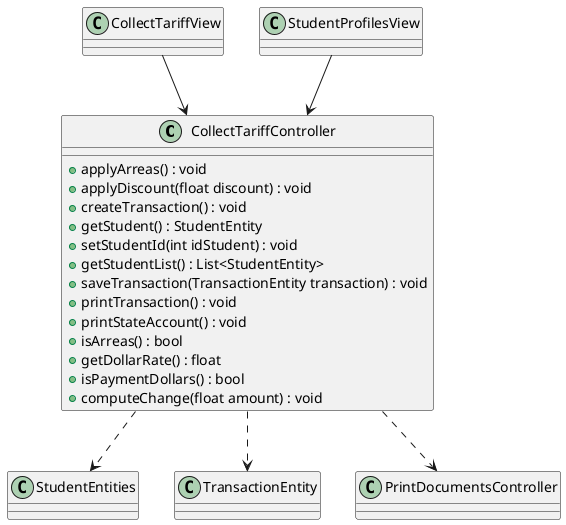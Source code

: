 @startuml

class CollectTariffController{

    + applyArreas() : void
    + applyDiscount(float discount) : void
    + createTransaction() : void
    + getStudent() : StudentEntity
    + setStudentId(int idStudent) : void
    + getStudentList() : List<StudentEntity>
    + saveTransaction(TransactionEntity transaction) : void


    + printTransaction() : void
    + printStateAccount() : void


    + isArreas() : bool
    + getDollarRate() : float
    + isPaymentDollars() : bool
    + computeChange(float amount) : void
}

CollectTariffView --> CollectTariffController
StudentProfilesView --> CollectTariffController

CollectTariffController ..> StudentEntities
CollectTariffController ..> TransactionEntity
CollectTariffController ..> PrintDocumentsController


newpage

class EnrollStudentController{
    + saveEnroll() : void
    + isEnrollSave() : bool
    + getStudentList() : List<StudentEntity>
    + getStudent(int idStudent) : StudentEntity
    + getGradesInformation() : List<GradeEntity>
    + setStudent(StudentEntity student) : void
    + setEnrollment(GradeEntity grade, int enrollment) : void
    + printEnrollDocument(StudentEntity student, string enrollmentId) : void
}

StudentProfilesView --> EnrollStudentController
EnrollView --> EnrollStudentController

EnrollStudentController o--> StudentEntity
EnrollStudentController --> StudentEntities
EnrollStudentController --> GradeEntities
EnrollStudentController --> GradeEntity
EnrollStudentController --> PrintDocumentsController


newpage

class CreateOfficialEnrollmentController{
    + getListGrades(int schoolYear) : List<GradeEntity>
    + setGrade(GradeEntity grade) : void
    + updateGrade() : void


    + setQuantitySection(int quantity) : void
    + searchSubject(string subject) : List<subjectEntity>
    + removeSubject(string subjectId) : void
    + setTeacherGuide(TeacherEntity teacher) : void
    + assignTeacher(TeacherEntity teacher, SubjectEntity subject : void


    + print(GradeEntity grade) : void
}

GradesView --> CreateOfficialEnrollmentController
CreateEnrolmentsView --> CreateOfficialEnrollmentController

CreateOfficialEnrollmentController --> TeacherEntities
CreateOfficialEnrollmentController ..> PrintDocumentsController
CreateOfficialEnrollmentController --> GradeEntities
CreateOfficialEnrollmentController ..> SubjectEntity
CreateOfficialEnrollmentController ..> TeacherEntity
CreateOfficialEnrollmentController ..> GradeEntity

newpage

class PrintingReceiptsController {
    - transaction : TransactionEntity
    + print() : Void
    + getData(int transactionId) : TransactionEntity
}

FinishTariffView --> PrintingReceiptsController
PrintingReceiptsController o--> TransactionEntity


newpage
class MoveTeacherGuideFromEnrollmentController {
    + getListTeacher() : List<TeacherEntity>
    + setTeacherGuide(TeacherEntity teacher) : void
}

EnrollmentView --> MoveTeacherGuideFromEnrollmentController
MoveTeacherGuideFromEnrollmentController --> TeacherEntity
MoveTeacherGuideFromEnrollmentController --> TeacherEntities

newpage
class PrintReportCardController {
    - partials : List<int> 
    + print() : void
    + setPartials(List<int> partials) : void
    + getStudent() : StudentEntity  
}

ReportCardView --> PrintReportCardController

PrintReportCardController --> StudentEntity
PrintReportCardController --> EnrollmentEntity
PrintReportCardController --> TimeEntity
@enduml